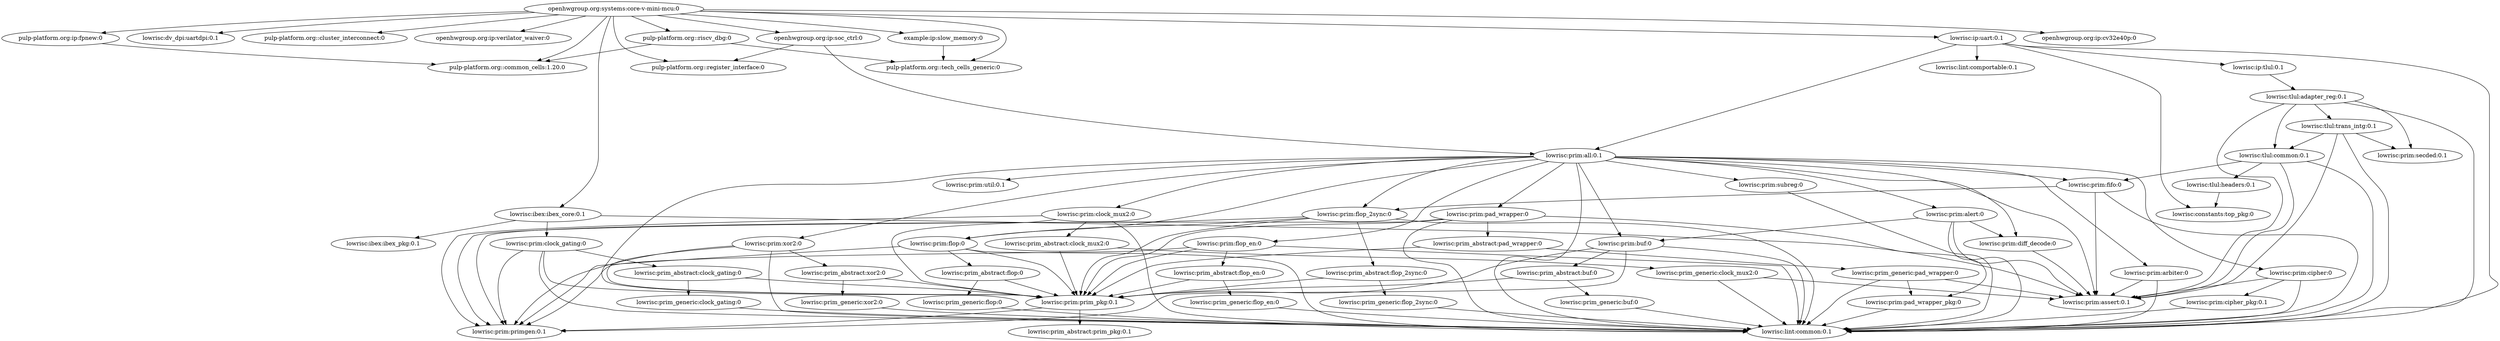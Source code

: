 digraph dependencies {
"openhwgroup.org:systems:core-v-mini-mcu:0"->"pulp-platform.org::common_cells:1.20.0"
"openhwgroup.org:systems:core-v-mini-mcu:0"->"lowrisc:dv_dpi:uartdpi:0.1"
"openhwgroup.org:systems:core-v-mini-mcu:0"->"pulp-platform.org::cluster_interconnect:0"
"openhwgroup.org:systems:core-v-mini-mcu:0"->"openhwgroup.org:ip:verilator_waiver:0"
"openhwgroup.org:systems:core-v-mini-mcu:0"->"pulp-platform.org:ip:fpnew:0"
"openhwgroup.org:systems:core-v-mini-mcu:0"->"pulp-platform.org::tech_cells_generic:0"
"openhwgroup.org:systems:core-v-mini-mcu:0"->"pulp-platform.org::register_interface:0"
"openhwgroup.org:systems:core-v-mini-mcu:0"->"openhwgroup.org:ip:soc_ctrl:0"
"openhwgroup.org:systems:core-v-mini-mcu:0"->"lowrisc:ibex:ibex_core:0.1"
"openhwgroup.org:systems:core-v-mini-mcu:0"->"lowrisc:ip:uart:0.1"
"openhwgroup.org:systems:core-v-mini-mcu:0"->"pulp-platform.org::riscv_dbg:0"
"openhwgroup.org:systems:core-v-mini-mcu:0"->"example:ip:slow_memory:0"
"openhwgroup.org:systems:core-v-mini-mcu:0"->"openhwgroup.org:ip:cv32e40p:0"
"example:ip:slow_memory:0"->"pulp-platform.org::tech_cells_generic:0"
"lowrisc:ibex:ibex_core:0.1"->"lowrisc:ibex:ibex_pkg:0.1"
"lowrisc:ibex:ibex_core:0.1"->"lowrisc:prim:clock_gating:0"
"lowrisc:ibex:ibex_core:0.1"->"lowrisc:prim:assert:0.1"
"lowrisc:prim:clock_gating:0"->"lowrisc:prim:prim_pkg:0.1"
"lowrisc:prim:clock_gating:0"->"lowrisc:prim_abstract:clock_gating:0"
"lowrisc:prim:clock_gating:0"->"lowrisc:lint:common:0.1"
"lowrisc:prim:clock_gating:0"->"lowrisc:prim:primgen:0.1"
"lowrisc:prim_abstract:clock_gating:0"->"lowrisc:prim:prim_pkg:0.1"
"lowrisc:prim_abstract:clock_gating:0"->"lowrisc:prim_generic:clock_gating:0"
"lowrisc:prim_generic:clock_gating:0"->"lowrisc:lint:common:0.1"
"lowrisc:prim:prim_pkg:0.1"->"lowrisc:prim_abstract:prim_pkg:0.1"
"lowrisc:prim:prim_pkg:0.1"->"lowrisc:prim:primgen:0.1"
"lowrisc:ip:uart:0.1"->"lowrisc:lint:common:0.1"
"lowrisc:ip:uart:0.1"->"lowrisc:lint:comportable:0.1"
"lowrisc:ip:uart:0.1"->"lowrisc:prim:all:0.1"
"lowrisc:ip:uart:0.1"->"lowrisc:constants:top_pkg:0"
"lowrisc:ip:uart:0.1"->"lowrisc:ip:tlul:0.1"
"lowrisc:ip:tlul:0.1"->"lowrisc:tlul:adapter_reg:0.1"
"lowrisc:tlul:adapter_reg:0.1"->"lowrisc:lint:common:0.1"
"lowrisc:tlul:adapter_reg:0.1"->"lowrisc:tlul:common:0.1"
"lowrisc:tlul:adapter_reg:0.1"->"lowrisc:prim:assert:0.1"
"lowrisc:tlul:adapter_reg:0.1"->"lowrisc:tlul:trans_intg:0.1"
"lowrisc:tlul:adapter_reg:0.1"->"lowrisc:prim:secded:0.1"
"lowrisc:tlul:trans_intg:0.1"->"lowrisc:prim:secded:0.1"
"lowrisc:tlul:trans_intg:0.1"->"lowrisc:lint:common:0.1"
"lowrisc:tlul:trans_intg:0.1"->"lowrisc:tlul:common:0.1"
"lowrisc:tlul:trans_intg:0.1"->"lowrisc:prim:assert:0.1"
"lowrisc:tlul:common:0.1"->"lowrisc:tlul:headers:0.1"
"lowrisc:tlul:common:0.1"->"lowrisc:lint:common:0.1"
"lowrisc:tlul:common:0.1"->"lowrisc:prim:fifo:0"
"lowrisc:tlul:common:0.1"->"lowrisc:prim:assert:0.1"
"lowrisc:tlul:headers:0.1"->"lowrisc:constants:top_pkg:0"
"lowrisc:prim:fifo:0"->"lowrisc:lint:common:0.1"
"lowrisc:prim:fifo:0"->"lowrisc:prim:flop_2sync:0"
"lowrisc:prim:fifo:0"->"lowrisc:prim:assert:0.1"
"lowrisc:prim:flop_2sync:0"->"lowrisc:lint:common:0.1"
"lowrisc:prim:flop_2sync:0"->"lowrisc:prim:prim_pkg:0.1"
"lowrisc:prim:flop_2sync:0"->"lowrisc:prim_abstract:flop_2sync:0"
"lowrisc:prim:flop_2sync:0"->"lowrisc:prim:primgen:0.1"
"lowrisc:prim:flop_2sync:0"->"lowrisc:prim:flop:0"
"lowrisc:prim_abstract:flop_2sync:0"->"lowrisc:prim:prim_pkg:0.1"
"lowrisc:prim_abstract:flop_2sync:0"->"lowrisc:prim_generic:flop_2sync:0"
"lowrisc:prim_generic:flop_2sync:0"->"lowrisc:lint:common:0.1"
"lowrisc:prim:flop:0"->"lowrisc:prim:prim_pkg:0.1"
"lowrisc:prim:flop:0"->"lowrisc:lint:common:0.1"
"lowrisc:prim:flop:0"->"lowrisc:prim_abstract:flop:0"
"lowrisc:prim:flop:0"->"lowrisc:prim:primgen:0.1"
"lowrisc:prim_abstract:flop:0"->"lowrisc:prim:prim_pkg:0.1"
"lowrisc:prim_abstract:flop:0"->"lowrisc:prim_generic:flop:0"
"lowrisc:prim_generic:flop:0"->"lowrisc:lint:common:0.1"
"lowrisc:prim:all:0.1"->"lowrisc:lint:common:0.1"
"lowrisc:prim:all:0.1"->"lowrisc:prim:pad_wrapper:0"
"lowrisc:prim:all:0.1"->"lowrisc:prim:diff_decode:0"
"lowrisc:prim:all:0.1"->"lowrisc:prim:prim_pkg:0.1"
"lowrisc:prim:all:0.1"->"lowrisc:prim:clock_mux2:0"
"lowrisc:prim:all:0.1"->"lowrisc:prim:fifo:0"
"lowrisc:prim:all:0.1"->"lowrisc:prim:subreg:0"
"lowrisc:prim:all:0.1"->"lowrisc:prim:xor2:0"
"lowrisc:prim:all:0.1"->"lowrisc:prim:assert:0.1"
"lowrisc:prim:all:0.1"->"lowrisc:prim:flop:0"
"lowrisc:prim:all:0.1"->"lowrisc:prim:util:0.1"
"lowrisc:prim:all:0.1"->"lowrisc:prim:alert:0"
"lowrisc:prim:all:0.1"->"lowrisc:prim:flop_2sync:0"
"lowrisc:prim:all:0.1"->"lowrisc:prim:cipher:0"
"lowrisc:prim:all:0.1"->"lowrisc:prim:buf:0"
"lowrisc:prim:all:0.1"->"lowrisc:prim:arbiter:0"
"lowrisc:prim:all:0.1"->"lowrisc:prim:flop_en:0"
"lowrisc:prim:xor2:0"->"lowrisc:prim:prim_pkg:0.1"
"lowrisc:prim:xor2:0"->"lowrisc:prim_abstract:xor2:0"
"lowrisc:prim:xor2:0"->"lowrisc:lint:common:0.1"
"lowrisc:prim:xor2:0"->"lowrisc:prim:primgen:0.1"
"lowrisc:prim_abstract:xor2:0"->"lowrisc:prim:prim_pkg:0.1"
"lowrisc:prim_abstract:xor2:0"->"lowrisc:prim_generic:xor2:0"
"lowrisc:prim_generic:xor2:0"->"lowrisc:lint:common:0.1"
"lowrisc:prim:cipher:0"->"lowrisc:prim:cipher_pkg:0.1"
"lowrisc:prim:cipher:0"->"lowrisc:lint:common:0.1"
"lowrisc:prim:cipher:0"->"lowrisc:prim:assert:0.1"
"lowrisc:prim:cipher_pkg:0.1"->"lowrisc:lint:common:0.1"
"lowrisc:prim:subreg:0"->"lowrisc:lint:common:0.1"
"lowrisc:prim:alert:0"->"lowrisc:prim:diff_decode:0"
"lowrisc:prim:alert:0"->"lowrisc:prim:buf:0"
"lowrisc:prim:alert:0"->"lowrisc:lint:common:0.1"
"lowrisc:prim:alert:0"->"lowrisc:prim:assert:0.1"
"lowrisc:prim:arbiter:0"->"lowrisc:lint:common:0.1"
"lowrisc:prim:arbiter:0"->"lowrisc:prim:assert:0.1"
"lowrisc:prim:flop_en:0"->"lowrisc:prim:prim_pkg:0.1"
"lowrisc:prim:flop_en:0"->"lowrisc:lint:common:0.1"
"lowrisc:prim:flop_en:0"->"lowrisc:prim_abstract:flop_en:0"
"lowrisc:prim:flop_en:0"->"lowrisc:prim:primgen:0.1"
"lowrisc:prim_abstract:flop_en:0"->"lowrisc:prim:prim_pkg:0.1"
"lowrisc:prim_abstract:flop_en:0"->"lowrisc:prim_generic:flop_en:0"
"lowrisc:prim_generic:flop_en:0"->"lowrisc:lint:common:0.1"
"lowrisc:prim:buf:0"->"lowrisc:prim:prim_pkg:0.1"
"lowrisc:prim:buf:0"->"lowrisc:lint:common:0.1"
"lowrisc:prim:buf:0"->"lowrisc:prim_abstract:buf:0"
"lowrisc:prim:buf:0"->"lowrisc:prim:primgen:0.1"
"lowrisc:prim_abstract:buf:0"->"lowrisc:prim:prim_pkg:0.1"
"lowrisc:prim_abstract:buf:0"->"lowrisc:prim_generic:buf:0"
"lowrisc:prim_generic:buf:0"->"lowrisc:lint:common:0.1"
"lowrisc:prim:clock_mux2:0"->"lowrisc:prim:prim_pkg:0.1"
"lowrisc:prim:clock_mux2:0"->"lowrisc:lint:common:0.1"
"lowrisc:prim:clock_mux2:0"->"lowrisc:prim_abstract:clock_mux2:0"
"lowrisc:prim:clock_mux2:0"->"lowrisc:prim:primgen:0.1"
"lowrisc:prim_abstract:clock_mux2:0"->"lowrisc:prim:prim_pkg:0.1"
"lowrisc:prim_abstract:clock_mux2:0"->"lowrisc:prim_generic:clock_mux2:0"
"lowrisc:prim_generic:clock_mux2:0"->"lowrisc:lint:common:0.1"
"lowrisc:prim_generic:clock_mux2:0"->"lowrisc:prim:assert:0.1"
"lowrisc:prim:pad_wrapper:0"->"lowrisc:lint:common:0.1"
"lowrisc:prim:pad_wrapper:0"->"lowrisc:prim:prim_pkg:0.1"
"lowrisc:prim:pad_wrapper:0"->"lowrisc:prim:primgen:0.1"
"lowrisc:prim:pad_wrapper:0"->"lowrisc:prim:pad_wrapper_pkg:0"
"lowrisc:prim:pad_wrapper:0"->"lowrisc:prim_abstract:pad_wrapper:0"
"lowrisc:prim_abstract:pad_wrapper:0"->"lowrisc:prim:prim_pkg:0.1"
"lowrisc:prim_abstract:pad_wrapper:0"->"lowrisc:prim_generic:pad_wrapper:0"
"lowrisc:prim_generic:pad_wrapper:0"->"lowrisc:prim:pad_wrapper_pkg:0"
"lowrisc:prim_generic:pad_wrapper:0"->"lowrisc:lint:common:0.1"
"lowrisc:prim_generic:pad_wrapper:0"->"lowrisc:prim:assert:0.1"
"lowrisc:prim:pad_wrapper_pkg:0"->"lowrisc:lint:common:0.1"
"lowrisc:prim:diff_decode:0"->"lowrisc:prim:assert:0.1"
"openhwgroup.org:ip:soc_ctrl:0"->"pulp-platform.org::register_interface:0"
"openhwgroup.org:ip:soc_ctrl:0"->"lowrisc:prim:all:0.1"
"pulp-platform.org::riscv_dbg:0"->"pulp-platform.org::common_cells:1.20.0"
"pulp-platform.org::riscv_dbg:0"->"pulp-platform.org::tech_cells_generic:0"
"pulp-platform.org:ip:fpnew:0"->"pulp-platform.org::common_cells:1.20.0"
}
